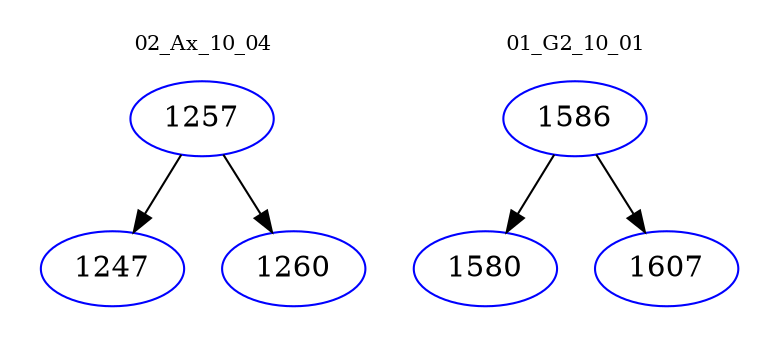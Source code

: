 digraph{
subgraph cluster_0 {
color = white
label = "02_Ax_10_04";
fontsize=10;
T0_1257 [label="1257", color="blue"]
T0_1257 -> T0_1247 [color="black"]
T0_1247 [label="1247", color="blue"]
T0_1257 -> T0_1260 [color="black"]
T0_1260 [label="1260", color="blue"]
}
subgraph cluster_1 {
color = white
label = "01_G2_10_01";
fontsize=10;
T1_1586 [label="1586", color="blue"]
T1_1586 -> T1_1580 [color="black"]
T1_1580 [label="1580", color="blue"]
T1_1586 -> T1_1607 [color="black"]
T1_1607 [label="1607", color="blue"]
}
}
